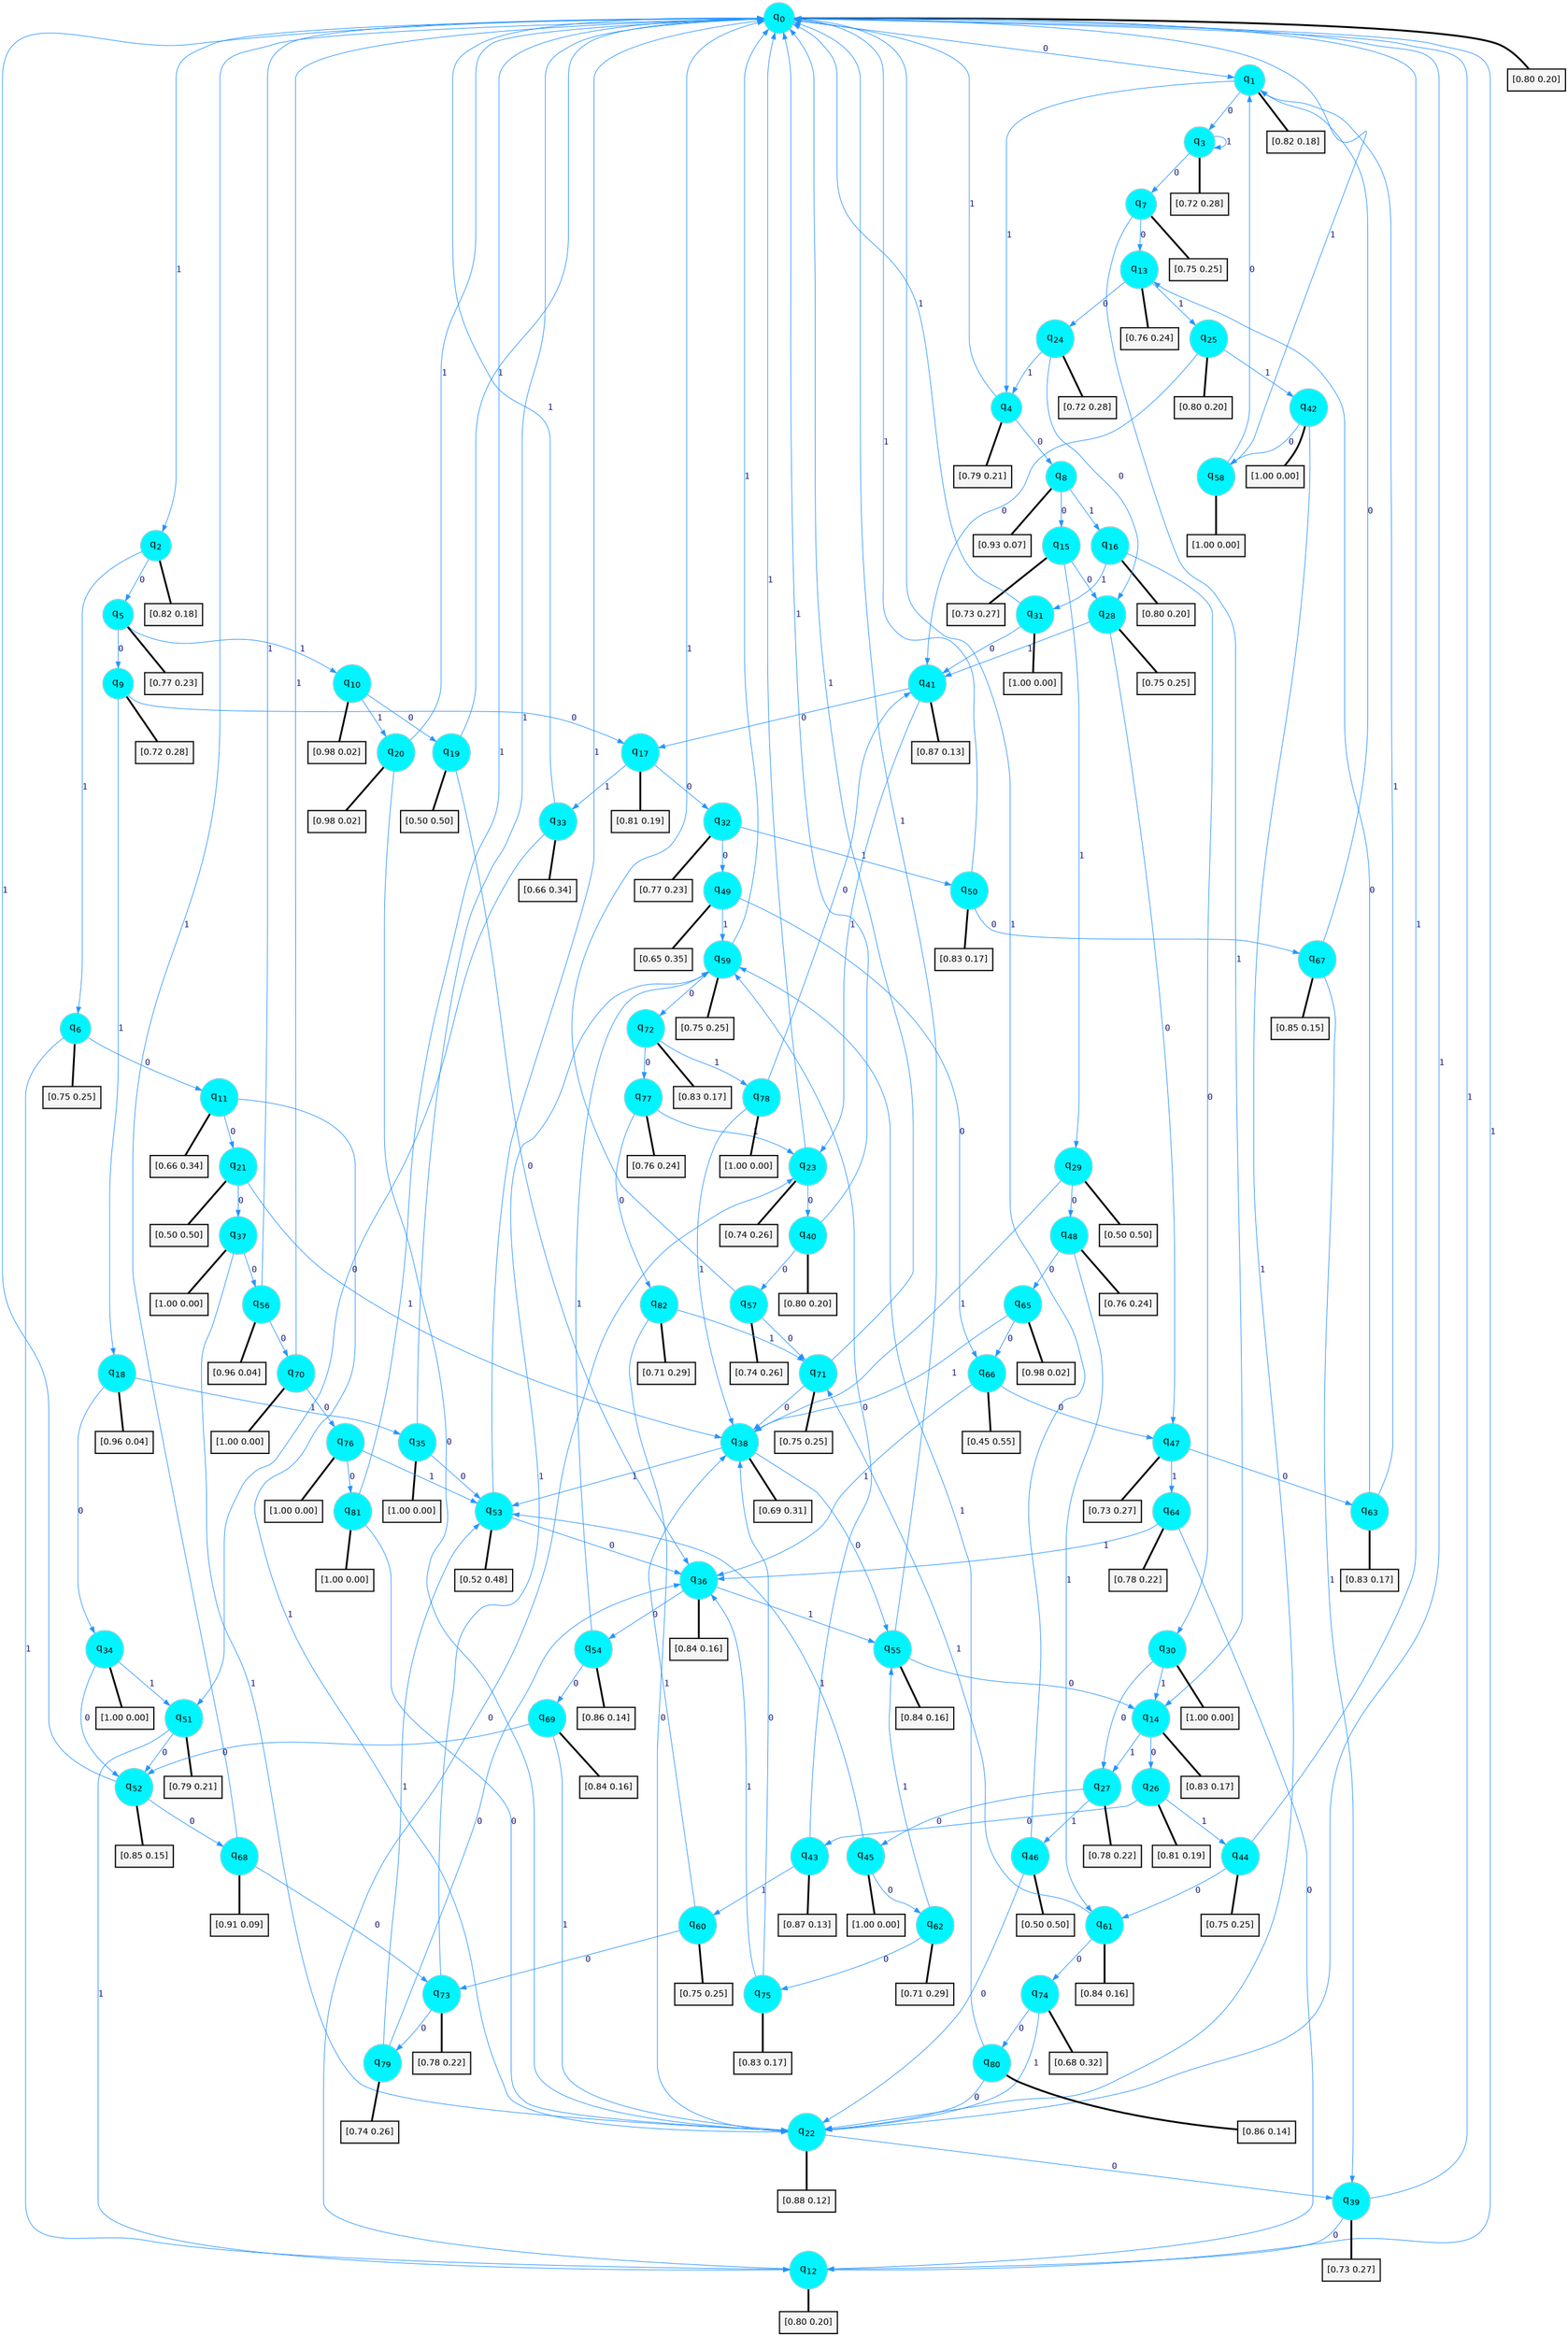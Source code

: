 digraph G {
graph [
bgcolor=transparent, dpi=300, rankdir=TD, size="40,25"];
node [
color=gray, fillcolor=turquoise1, fontcolor=black, fontname=Helvetica, fontsize=16, fontweight=bold, shape=circle, style=filled];
edge [
arrowsize=1, color=dodgerblue1, fontcolor=midnightblue, fontname=courier, fontweight=bold, penwidth=1, style=solid, weight=20];
0[label=<q<SUB>0</SUB>>];
1[label=<q<SUB>1</SUB>>];
2[label=<q<SUB>2</SUB>>];
3[label=<q<SUB>3</SUB>>];
4[label=<q<SUB>4</SUB>>];
5[label=<q<SUB>5</SUB>>];
6[label=<q<SUB>6</SUB>>];
7[label=<q<SUB>7</SUB>>];
8[label=<q<SUB>8</SUB>>];
9[label=<q<SUB>9</SUB>>];
10[label=<q<SUB>10</SUB>>];
11[label=<q<SUB>11</SUB>>];
12[label=<q<SUB>12</SUB>>];
13[label=<q<SUB>13</SUB>>];
14[label=<q<SUB>14</SUB>>];
15[label=<q<SUB>15</SUB>>];
16[label=<q<SUB>16</SUB>>];
17[label=<q<SUB>17</SUB>>];
18[label=<q<SUB>18</SUB>>];
19[label=<q<SUB>19</SUB>>];
20[label=<q<SUB>20</SUB>>];
21[label=<q<SUB>21</SUB>>];
22[label=<q<SUB>22</SUB>>];
23[label=<q<SUB>23</SUB>>];
24[label=<q<SUB>24</SUB>>];
25[label=<q<SUB>25</SUB>>];
26[label=<q<SUB>26</SUB>>];
27[label=<q<SUB>27</SUB>>];
28[label=<q<SUB>28</SUB>>];
29[label=<q<SUB>29</SUB>>];
30[label=<q<SUB>30</SUB>>];
31[label=<q<SUB>31</SUB>>];
32[label=<q<SUB>32</SUB>>];
33[label=<q<SUB>33</SUB>>];
34[label=<q<SUB>34</SUB>>];
35[label=<q<SUB>35</SUB>>];
36[label=<q<SUB>36</SUB>>];
37[label=<q<SUB>37</SUB>>];
38[label=<q<SUB>38</SUB>>];
39[label=<q<SUB>39</SUB>>];
40[label=<q<SUB>40</SUB>>];
41[label=<q<SUB>41</SUB>>];
42[label=<q<SUB>42</SUB>>];
43[label=<q<SUB>43</SUB>>];
44[label=<q<SUB>44</SUB>>];
45[label=<q<SUB>45</SUB>>];
46[label=<q<SUB>46</SUB>>];
47[label=<q<SUB>47</SUB>>];
48[label=<q<SUB>48</SUB>>];
49[label=<q<SUB>49</SUB>>];
50[label=<q<SUB>50</SUB>>];
51[label=<q<SUB>51</SUB>>];
52[label=<q<SUB>52</SUB>>];
53[label=<q<SUB>53</SUB>>];
54[label=<q<SUB>54</SUB>>];
55[label=<q<SUB>55</SUB>>];
56[label=<q<SUB>56</SUB>>];
57[label=<q<SUB>57</SUB>>];
58[label=<q<SUB>58</SUB>>];
59[label=<q<SUB>59</SUB>>];
60[label=<q<SUB>60</SUB>>];
61[label=<q<SUB>61</SUB>>];
62[label=<q<SUB>62</SUB>>];
63[label=<q<SUB>63</SUB>>];
64[label=<q<SUB>64</SUB>>];
65[label=<q<SUB>65</SUB>>];
66[label=<q<SUB>66</SUB>>];
67[label=<q<SUB>67</SUB>>];
68[label=<q<SUB>68</SUB>>];
69[label=<q<SUB>69</SUB>>];
70[label=<q<SUB>70</SUB>>];
71[label=<q<SUB>71</SUB>>];
72[label=<q<SUB>72</SUB>>];
73[label=<q<SUB>73</SUB>>];
74[label=<q<SUB>74</SUB>>];
75[label=<q<SUB>75</SUB>>];
76[label=<q<SUB>76</SUB>>];
77[label=<q<SUB>77</SUB>>];
78[label=<q<SUB>78</SUB>>];
79[label=<q<SUB>79</SUB>>];
80[label=<q<SUB>80</SUB>>];
81[label=<q<SUB>81</SUB>>];
82[label=<q<SUB>82</SUB>>];
83[label="[0.80 0.20]", shape=box,fontcolor=black, fontname=Helvetica, fontsize=14, penwidth=2, fillcolor=whitesmoke,color=black];
84[label="[0.82 0.18]", shape=box,fontcolor=black, fontname=Helvetica, fontsize=14, penwidth=2, fillcolor=whitesmoke,color=black];
85[label="[0.82 0.18]", shape=box,fontcolor=black, fontname=Helvetica, fontsize=14, penwidth=2, fillcolor=whitesmoke,color=black];
86[label="[0.72 0.28]", shape=box,fontcolor=black, fontname=Helvetica, fontsize=14, penwidth=2, fillcolor=whitesmoke,color=black];
87[label="[0.79 0.21]", shape=box,fontcolor=black, fontname=Helvetica, fontsize=14, penwidth=2, fillcolor=whitesmoke,color=black];
88[label="[0.77 0.23]", shape=box,fontcolor=black, fontname=Helvetica, fontsize=14, penwidth=2, fillcolor=whitesmoke,color=black];
89[label="[0.75 0.25]", shape=box,fontcolor=black, fontname=Helvetica, fontsize=14, penwidth=2, fillcolor=whitesmoke,color=black];
90[label="[0.75 0.25]", shape=box,fontcolor=black, fontname=Helvetica, fontsize=14, penwidth=2, fillcolor=whitesmoke,color=black];
91[label="[0.93 0.07]", shape=box,fontcolor=black, fontname=Helvetica, fontsize=14, penwidth=2, fillcolor=whitesmoke,color=black];
92[label="[0.72 0.28]", shape=box,fontcolor=black, fontname=Helvetica, fontsize=14, penwidth=2, fillcolor=whitesmoke,color=black];
93[label="[0.98 0.02]", shape=box,fontcolor=black, fontname=Helvetica, fontsize=14, penwidth=2, fillcolor=whitesmoke,color=black];
94[label="[0.66 0.34]", shape=box,fontcolor=black, fontname=Helvetica, fontsize=14, penwidth=2, fillcolor=whitesmoke,color=black];
95[label="[0.80 0.20]", shape=box,fontcolor=black, fontname=Helvetica, fontsize=14, penwidth=2, fillcolor=whitesmoke,color=black];
96[label="[0.76 0.24]", shape=box,fontcolor=black, fontname=Helvetica, fontsize=14, penwidth=2, fillcolor=whitesmoke,color=black];
97[label="[0.83 0.17]", shape=box,fontcolor=black, fontname=Helvetica, fontsize=14, penwidth=2, fillcolor=whitesmoke,color=black];
98[label="[0.73 0.27]", shape=box,fontcolor=black, fontname=Helvetica, fontsize=14, penwidth=2, fillcolor=whitesmoke,color=black];
99[label="[0.80 0.20]", shape=box,fontcolor=black, fontname=Helvetica, fontsize=14, penwidth=2, fillcolor=whitesmoke,color=black];
100[label="[0.81 0.19]", shape=box,fontcolor=black, fontname=Helvetica, fontsize=14, penwidth=2, fillcolor=whitesmoke,color=black];
101[label="[0.96 0.04]", shape=box,fontcolor=black, fontname=Helvetica, fontsize=14, penwidth=2, fillcolor=whitesmoke,color=black];
102[label="[0.50 0.50]", shape=box,fontcolor=black, fontname=Helvetica, fontsize=14, penwidth=2, fillcolor=whitesmoke,color=black];
103[label="[0.98 0.02]", shape=box,fontcolor=black, fontname=Helvetica, fontsize=14, penwidth=2, fillcolor=whitesmoke,color=black];
104[label="[0.50 0.50]", shape=box,fontcolor=black, fontname=Helvetica, fontsize=14, penwidth=2, fillcolor=whitesmoke,color=black];
105[label="[0.88 0.12]", shape=box,fontcolor=black, fontname=Helvetica, fontsize=14, penwidth=2, fillcolor=whitesmoke,color=black];
106[label="[0.74 0.26]", shape=box,fontcolor=black, fontname=Helvetica, fontsize=14, penwidth=2, fillcolor=whitesmoke,color=black];
107[label="[0.72 0.28]", shape=box,fontcolor=black, fontname=Helvetica, fontsize=14, penwidth=2, fillcolor=whitesmoke,color=black];
108[label="[0.80 0.20]", shape=box,fontcolor=black, fontname=Helvetica, fontsize=14, penwidth=2, fillcolor=whitesmoke,color=black];
109[label="[0.81 0.19]", shape=box,fontcolor=black, fontname=Helvetica, fontsize=14, penwidth=2, fillcolor=whitesmoke,color=black];
110[label="[0.78 0.22]", shape=box,fontcolor=black, fontname=Helvetica, fontsize=14, penwidth=2, fillcolor=whitesmoke,color=black];
111[label="[0.75 0.25]", shape=box,fontcolor=black, fontname=Helvetica, fontsize=14, penwidth=2, fillcolor=whitesmoke,color=black];
112[label="[0.50 0.50]", shape=box,fontcolor=black, fontname=Helvetica, fontsize=14, penwidth=2, fillcolor=whitesmoke,color=black];
113[label="[1.00 0.00]", shape=box,fontcolor=black, fontname=Helvetica, fontsize=14, penwidth=2, fillcolor=whitesmoke,color=black];
114[label="[1.00 0.00]", shape=box,fontcolor=black, fontname=Helvetica, fontsize=14, penwidth=2, fillcolor=whitesmoke,color=black];
115[label="[0.77 0.23]", shape=box,fontcolor=black, fontname=Helvetica, fontsize=14, penwidth=2, fillcolor=whitesmoke,color=black];
116[label="[0.66 0.34]", shape=box,fontcolor=black, fontname=Helvetica, fontsize=14, penwidth=2, fillcolor=whitesmoke,color=black];
117[label="[1.00 0.00]", shape=box,fontcolor=black, fontname=Helvetica, fontsize=14, penwidth=2, fillcolor=whitesmoke,color=black];
118[label="[1.00 0.00]", shape=box,fontcolor=black, fontname=Helvetica, fontsize=14, penwidth=2, fillcolor=whitesmoke,color=black];
119[label="[0.84 0.16]", shape=box,fontcolor=black, fontname=Helvetica, fontsize=14, penwidth=2, fillcolor=whitesmoke,color=black];
120[label="[1.00 0.00]", shape=box,fontcolor=black, fontname=Helvetica, fontsize=14, penwidth=2, fillcolor=whitesmoke,color=black];
121[label="[0.69 0.31]", shape=box,fontcolor=black, fontname=Helvetica, fontsize=14, penwidth=2, fillcolor=whitesmoke,color=black];
122[label="[0.73 0.27]", shape=box,fontcolor=black, fontname=Helvetica, fontsize=14, penwidth=2, fillcolor=whitesmoke,color=black];
123[label="[0.80 0.20]", shape=box,fontcolor=black, fontname=Helvetica, fontsize=14, penwidth=2, fillcolor=whitesmoke,color=black];
124[label="[0.87 0.13]", shape=box,fontcolor=black, fontname=Helvetica, fontsize=14, penwidth=2, fillcolor=whitesmoke,color=black];
125[label="[1.00 0.00]", shape=box,fontcolor=black, fontname=Helvetica, fontsize=14, penwidth=2, fillcolor=whitesmoke,color=black];
126[label="[0.87 0.13]", shape=box,fontcolor=black, fontname=Helvetica, fontsize=14, penwidth=2, fillcolor=whitesmoke,color=black];
127[label="[0.75 0.25]", shape=box,fontcolor=black, fontname=Helvetica, fontsize=14, penwidth=2, fillcolor=whitesmoke,color=black];
128[label="[1.00 0.00]", shape=box,fontcolor=black, fontname=Helvetica, fontsize=14, penwidth=2, fillcolor=whitesmoke,color=black];
129[label="[0.50 0.50]", shape=box,fontcolor=black, fontname=Helvetica, fontsize=14, penwidth=2, fillcolor=whitesmoke,color=black];
130[label="[0.73 0.27]", shape=box,fontcolor=black, fontname=Helvetica, fontsize=14, penwidth=2, fillcolor=whitesmoke,color=black];
131[label="[0.76 0.24]", shape=box,fontcolor=black, fontname=Helvetica, fontsize=14, penwidth=2, fillcolor=whitesmoke,color=black];
132[label="[0.65 0.35]", shape=box,fontcolor=black, fontname=Helvetica, fontsize=14, penwidth=2, fillcolor=whitesmoke,color=black];
133[label="[0.83 0.17]", shape=box,fontcolor=black, fontname=Helvetica, fontsize=14, penwidth=2, fillcolor=whitesmoke,color=black];
134[label="[0.79 0.21]", shape=box,fontcolor=black, fontname=Helvetica, fontsize=14, penwidth=2, fillcolor=whitesmoke,color=black];
135[label="[0.85 0.15]", shape=box,fontcolor=black, fontname=Helvetica, fontsize=14, penwidth=2, fillcolor=whitesmoke,color=black];
136[label="[0.52 0.48]", shape=box,fontcolor=black, fontname=Helvetica, fontsize=14, penwidth=2, fillcolor=whitesmoke,color=black];
137[label="[0.86 0.14]", shape=box,fontcolor=black, fontname=Helvetica, fontsize=14, penwidth=2, fillcolor=whitesmoke,color=black];
138[label="[0.84 0.16]", shape=box,fontcolor=black, fontname=Helvetica, fontsize=14, penwidth=2, fillcolor=whitesmoke,color=black];
139[label="[0.96 0.04]", shape=box,fontcolor=black, fontname=Helvetica, fontsize=14, penwidth=2, fillcolor=whitesmoke,color=black];
140[label="[0.74 0.26]", shape=box,fontcolor=black, fontname=Helvetica, fontsize=14, penwidth=2, fillcolor=whitesmoke,color=black];
141[label="[1.00 0.00]", shape=box,fontcolor=black, fontname=Helvetica, fontsize=14, penwidth=2, fillcolor=whitesmoke,color=black];
142[label="[0.75 0.25]", shape=box,fontcolor=black, fontname=Helvetica, fontsize=14, penwidth=2, fillcolor=whitesmoke,color=black];
143[label="[0.75 0.25]", shape=box,fontcolor=black, fontname=Helvetica, fontsize=14, penwidth=2, fillcolor=whitesmoke,color=black];
144[label="[0.84 0.16]", shape=box,fontcolor=black, fontname=Helvetica, fontsize=14, penwidth=2, fillcolor=whitesmoke,color=black];
145[label="[0.71 0.29]", shape=box,fontcolor=black, fontname=Helvetica, fontsize=14, penwidth=2, fillcolor=whitesmoke,color=black];
146[label="[0.83 0.17]", shape=box,fontcolor=black, fontname=Helvetica, fontsize=14, penwidth=2, fillcolor=whitesmoke,color=black];
147[label="[0.78 0.22]", shape=box,fontcolor=black, fontname=Helvetica, fontsize=14, penwidth=2, fillcolor=whitesmoke,color=black];
148[label="[0.98 0.02]", shape=box,fontcolor=black, fontname=Helvetica, fontsize=14, penwidth=2, fillcolor=whitesmoke,color=black];
149[label="[0.45 0.55]", shape=box,fontcolor=black, fontname=Helvetica, fontsize=14, penwidth=2, fillcolor=whitesmoke,color=black];
150[label="[0.85 0.15]", shape=box,fontcolor=black, fontname=Helvetica, fontsize=14, penwidth=2, fillcolor=whitesmoke,color=black];
151[label="[0.91 0.09]", shape=box,fontcolor=black, fontname=Helvetica, fontsize=14, penwidth=2, fillcolor=whitesmoke,color=black];
152[label="[0.84 0.16]", shape=box,fontcolor=black, fontname=Helvetica, fontsize=14, penwidth=2, fillcolor=whitesmoke,color=black];
153[label="[1.00 0.00]", shape=box,fontcolor=black, fontname=Helvetica, fontsize=14, penwidth=2, fillcolor=whitesmoke,color=black];
154[label="[0.75 0.25]", shape=box,fontcolor=black, fontname=Helvetica, fontsize=14, penwidth=2, fillcolor=whitesmoke,color=black];
155[label="[0.83 0.17]", shape=box,fontcolor=black, fontname=Helvetica, fontsize=14, penwidth=2, fillcolor=whitesmoke,color=black];
156[label="[0.78 0.22]", shape=box,fontcolor=black, fontname=Helvetica, fontsize=14, penwidth=2, fillcolor=whitesmoke,color=black];
157[label="[0.68 0.32]", shape=box,fontcolor=black, fontname=Helvetica, fontsize=14, penwidth=2, fillcolor=whitesmoke,color=black];
158[label="[0.83 0.17]", shape=box,fontcolor=black, fontname=Helvetica, fontsize=14, penwidth=2, fillcolor=whitesmoke,color=black];
159[label="[1.00 0.00]", shape=box,fontcolor=black, fontname=Helvetica, fontsize=14, penwidth=2, fillcolor=whitesmoke,color=black];
160[label="[0.76 0.24]", shape=box,fontcolor=black, fontname=Helvetica, fontsize=14, penwidth=2, fillcolor=whitesmoke,color=black];
161[label="[1.00 0.00]", shape=box,fontcolor=black, fontname=Helvetica, fontsize=14, penwidth=2, fillcolor=whitesmoke,color=black];
162[label="[0.74 0.26]", shape=box,fontcolor=black, fontname=Helvetica, fontsize=14, penwidth=2, fillcolor=whitesmoke,color=black];
163[label="[0.86 0.14]", shape=box,fontcolor=black, fontname=Helvetica, fontsize=14, penwidth=2, fillcolor=whitesmoke,color=black];
164[label="[1.00 0.00]", shape=box,fontcolor=black, fontname=Helvetica, fontsize=14, penwidth=2, fillcolor=whitesmoke,color=black];
165[label="[0.71 0.29]", shape=box,fontcolor=black, fontname=Helvetica, fontsize=14, penwidth=2, fillcolor=whitesmoke,color=black];
0->1 [label=0];
0->2 [label=1];
0->83 [arrowhead=none, penwidth=3,color=black];
1->3 [label=0];
1->4 [label=1];
1->84 [arrowhead=none, penwidth=3,color=black];
2->5 [label=0];
2->6 [label=1];
2->85 [arrowhead=none, penwidth=3,color=black];
3->7 [label=0];
3->3 [label=1];
3->86 [arrowhead=none, penwidth=3,color=black];
4->8 [label=0];
4->0 [label=1];
4->87 [arrowhead=none, penwidth=3,color=black];
5->9 [label=0];
5->10 [label=1];
5->88 [arrowhead=none, penwidth=3,color=black];
6->11 [label=0];
6->12 [label=1];
6->89 [arrowhead=none, penwidth=3,color=black];
7->13 [label=0];
7->14 [label=1];
7->90 [arrowhead=none, penwidth=3,color=black];
8->15 [label=0];
8->16 [label=1];
8->91 [arrowhead=none, penwidth=3,color=black];
9->17 [label=0];
9->18 [label=1];
9->92 [arrowhead=none, penwidth=3,color=black];
10->19 [label=0];
10->20 [label=1];
10->93 [arrowhead=none, penwidth=3,color=black];
11->21 [label=0];
11->22 [label=1];
11->94 [arrowhead=none, penwidth=3,color=black];
12->23 [label=0];
12->0 [label=1];
12->95 [arrowhead=none, penwidth=3,color=black];
13->24 [label=0];
13->25 [label=1];
13->96 [arrowhead=none, penwidth=3,color=black];
14->26 [label=0];
14->27 [label=1];
14->97 [arrowhead=none, penwidth=3,color=black];
15->28 [label=0];
15->29 [label=1];
15->98 [arrowhead=none, penwidth=3,color=black];
16->30 [label=0];
16->31 [label=1];
16->99 [arrowhead=none, penwidth=3,color=black];
17->32 [label=0];
17->33 [label=1];
17->100 [arrowhead=none, penwidth=3,color=black];
18->34 [label=0];
18->35 [label=1];
18->101 [arrowhead=none, penwidth=3,color=black];
19->36 [label=0];
19->0 [label=1];
19->102 [arrowhead=none, penwidth=3,color=black];
20->22 [label=0];
20->0 [label=1];
20->103 [arrowhead=none, penwidth=3,color=black];
21->37 [label=0];
21->38 [label=1];
21->104 [arrowhead=none, penwidth=3,color=black];
22->39 [label=0];
22->0 [label=1];
22->105 [arrowhead=none, penwidth=3,color=black];
23->40 [label=0];
23->0 [label=1];
23->106 [arrowhead=none, penwidth=3,color=black];
24->28 [label=0];
24->4 [label=1];
24->107 [arrowhead=none, penwidth=3,color=black];
25->41 [label=0];
25->42 [label=1];
25->108 [arrowhead=none, penwidth=3,color=black];
26->43 [label=0];
26->44 [label=1];
26->109 [arrowhead=none, penwidth=3,color=black];
27->45 [label=0];
27->46 [label=1];
27->110 [arrowhead=none, penwidth=3,color=black];
28->47 [label=0];
28->41 [label=1];
28->111 [arrowhead=none, penwidth=3,color=black];
29->48 [label=0];
29->38 [label=1];
29->112 [arrowhead=none, penwidth=3,color=black];
30->27 [label=0];
30->14 [label=1];
30->113 [arrowhead=none, penwidth=3,color=black];
31->41 [label=0];
31->0 [label=1];
31->114 [arrowhead=none, penwidth=3,color=black];
32->49 [label=0];
32->50 [label=1];
32->115 [arrowhead=none, penwidth=3,color=black];
33->51 [label=0];
33->0 [label=1];
33->116 [arrowhead=none, penwidth=3,color=black];
34->52 [label=0];
34->51 [label=1];
34->117 [arrowhead=none, penwidth=3,color=black];
35->53 [label=0];
35->0 [label=1];
35->118 [arrowhead=none, penwidth=3,color=black];
36->54 [label=0];
36->55 [label=1];
36->119 [arrowhead=none, penwidth=3,color=black];
37->56 [label=0];
37->22 [label=1];
37->120 [arrowhead=none, penwidth=3,color=black];
38->55 [label=0];
38->53 [label=1];
38->121 [arrowhead=none, penwidth=3,color=black];
39->12 [label=0];
39->0 [label=1];
39->122 [arrowhead=none, penwidth=3,color=black];
40->57 [label=0];
40->0 [label=1];
40->123 [arrowhead=none, penwidth=3,color=black];
41->17 [label=0];
41->23 [label=1];
41->124 [arrowhead=none, penwidth=3,color=black];
42->58 [label=0];
42->22 [label=1];
42->125 [arrowhead=none, penwidth=3,color=black];
43->59 [label=0];
43->60 [label=1];
43->126 [arrowhead=none, penwidth=3,color=black];
44->61 [label=0];
44->0 [label=1];
44->127 [arrowhead=none, penwidth=3,color=black];
45->62 [label=0];
45->53 [label=1];
45->128 [arrowhead=none, penwidth=3,color=black];
46->22 [label=0];
46->0 [label=1];
46->129 [arrowhead=none, penwidth=3,color=black];
47->63 [label=0];
47->64 [label=1];
47->130 [arrowhead=none, penwidth=3,color=black];
48->65 [label=0];
48->61 [label=1];
48->131 [arrowhead=none, penwidth=3,color=black];
49->66 [label=0];
49->59 [label=1];
49->132 [arrowhead=none, penwidth=3,color=black];
50->67 [label=0];
50->0 [label=1];
50->133 [arrowhead=none, penwidth=3,color=black];
51->52 [label=0];
51->12 [label=1];
51->134 [arrowhead=none, penwidth=3,color=black];
52->68 [label=0];
52->0 [label=1];
52->135 [arrowhead=none, penwidth=3,color=black];
53->36 [label=0];
53->0 [label=1];
53->136 [arrowhead=none, penwidth=3,color=black];
54->69 [label=0];
54->59 [label=1];
54->137 [arrowhead=none, penwidth=3,color=black];
55->14 [label=0];
55->0 [label=1];
55->138 [arrowhead=none, penwidth=3,color=black];
56->70 [label=0];
56->0 [label=1];
56->139 [arrowhead=none, penwidth=3,color=black];
57->71 [label=0];
57->0 [label=1];
57->140 [arrowhead=none, penwidth=3,color=black];
58->1 [label=0];
58->0 [label=1];
58->141 [arrowhead=none, penwidth=3,color=black];
59->72 [label=0];
59->0 [label=1];
59->142 [arrowhead=none, penwidth=3,color=black];
60->73 [label=0];
60->38 [label=1];
60->143 [arrowhead=none, penwidth=3,color=black];
61->74 [label=0];
61->71 [label=1];
61->144 [arrowhead=none, penwidth=3,color=black];
62->75 [label=0];
62->55 [label=1];
62->145 [arrowhead=none, penwidth=3,color=black];
63->13 [label=0];
63->1 [label=1];
63->146 [arrowhead=none, penwidth=3,color=black];
64->12 [label=0];
64->36 [label=1];
64->147 [arrowhead=none, penwidth=3,color=black];
65->66 [label=0];
65->38 [label=1];
65->148 [arrowhead=none, penwidth=3,color=black];
66->47 [label=0];
66->36 [label=1];
66->149 [arrowhead=none, penwidth=3,color=black];
67->1 [label=0];
67->39 [label=1];
67->150 [arrowhead=none, penwidth=3,color=black];
68->73 [label=0];
68->0 [label=1];
68->151 [arrowhead=none, penwidth=3,color=black];
69->52 [label=0];
69->22 [label=1];
69->152 [arrowhead=none, penwidth=3,color=black];
70->76 [label=0];
70->0 [label=1];
70->153 [arrowhead=none, penwidth=3,color=black];
71->38 [label=0];
71->0 [label=1];
71->154 [arrowhead=none, penwidth=3,color=black];
72->77 [label=0];
72->78 [label=1];
72->155 [arrowhead=none, penwidth=3,color=black];
73->79 [label=0];
73->59 [label=1];
73->156 [arrowhead=none, penwidth=3,color=black];
74->80 [label=0];
74->22 [label=1];
74->157 [arrowhead=none, penwidth=3,color=black];
75->38 [label=0];
75->36 [label=1];
75->158 [arrowhead=none, penwidth=3,color=black];
76->81 [label=0];
76->53 [label=1];
76->159 [arrowhead=none, penwidth=3,color=black];
77->82 [label=0];
77->23 [label=1];
77->160 [arrowhead=none, penwidth=3,color=black];
78->41 [label=0];
78->38 [label=1];
78->161 [arrowhead=none, penwidth=3,color=black];
79->36 [label=0];
79->53 [label=1];
79->162 [arrowhead=none, penwidth=3,color=black];
80->22 [label=0];
80->59 [label=1];
80->163 [arrowhead=none, penwidth=3,color=black];
81->22 [label=0];
81->0 [label=1];
81->164 [arrowhead=none, penwidth=3,color=black];
82->22 [label=0];
82->71 [label=1];
82->165 [arrowhead=none, penwidth=3,color=black];
}
